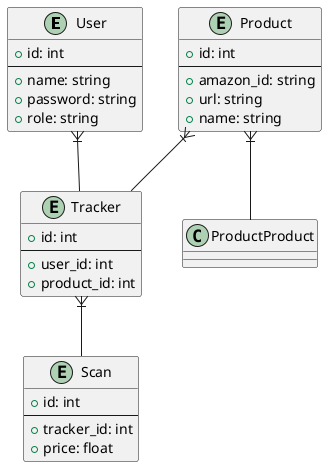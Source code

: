 @startuml
'https://plantuml.com/class-diagram

entity "User" {
    + id: int
    --
    + name: string
    + password: string
    + role: string
}

entity "Product" {
    + id: int
    --
    + amazon_id: string
    + url: string
    + name: string
}

entity "Tracker" {
    + id: int
    --
    + user_id: int
    + product_id: int
}

entity "Scan" {
    + id: int
    --
    + tracker_id: int
    + price: float
}

User }|-- Tracker
Product }|-- Tracker
Tracker }|-- Scan
Product }|-- ProductProduct

@enduml
